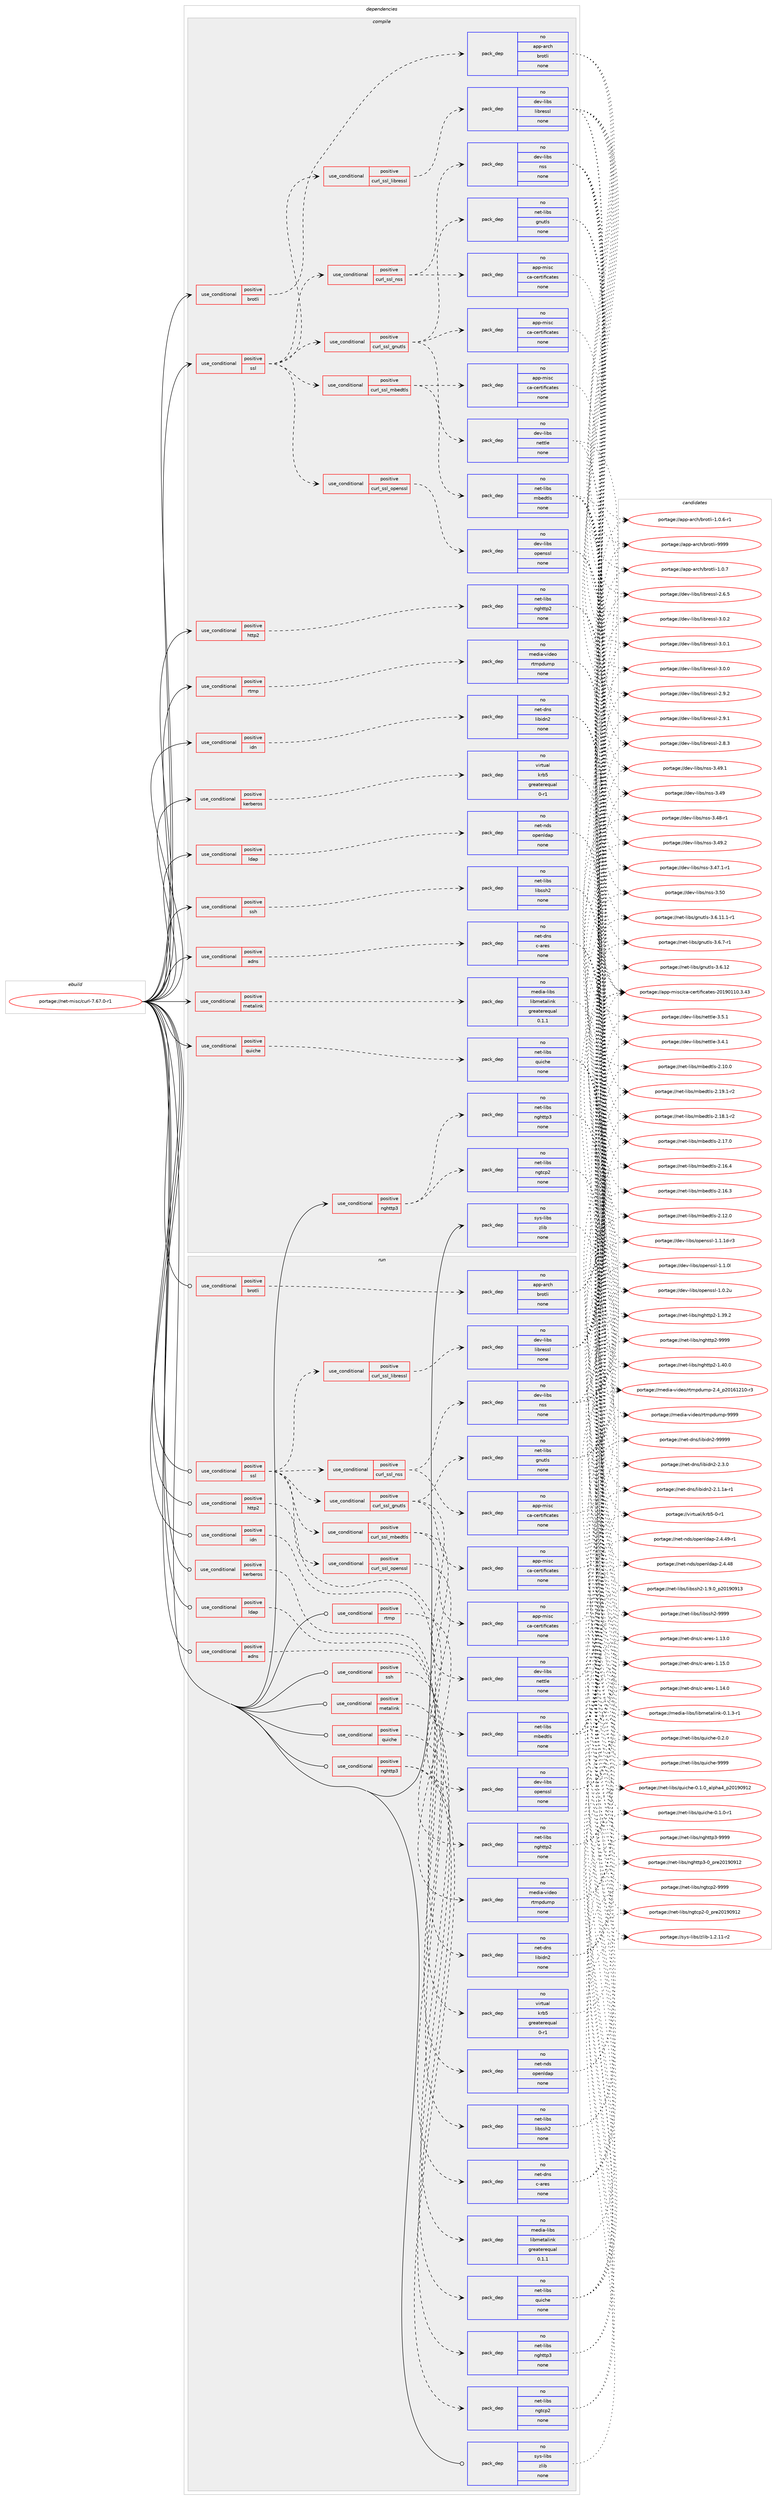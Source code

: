 digraph prolog {

# *************
# Graph options
# *************

newrank=true;
concentrate=true;
compound=true;
graph [rankdir=LR,fontname=Helvetica,fontsize=10,ranksep=1.5];#, ranksep=2.5, nodesep=0.2];
edge  [arrowhead=vee];
node  [fontname=Helvetica,fontsize=10];

# **********
# The ebuild
# **********

subgraph cluster_leftcol {
color=gray;
rank=same;
label=<<i>ebuild</i>>;
id [label="portage://net-misc/curl-7.67.0-r1", color=red, width=4, href="../net-misc/curl-7.67.0-r1.svg"];
}

# ****************
# The dependencies
# ****************

subgraph cluster_midcol {
color=gray;
label=<<i>dependencies</i>>;
subgraph cluster_compile {
fillcolor="#eeeeee";
style=filled;
label=<<i>compile</i>>;
subgraph cond15297 {
dependency75015 [label=<<TABLE BORDER="0" CELLBORDER="1" CELLSPACING="0" CELLPADDING="4"><TR><TD ROWSPAN="3" CELLPADDING="10">use_conditional</TD></TR><TR><TD>positive</TD></TR><TR><TD>adns</TD></TR></TABLE>>, shape=none, color=red];
subgraph pack58268 {
dependency75016 [label=<<TABLE BORDER="0" CELLBORDER="1" CELLSPACING="0" CELLPADDING="4" WIDTH="220"><TR><TD ROWSPAN="6" CELLPADDING="30">pack_dep</TD></TR><TR><TD WIDTH="110">no</TD></TR><TR><TD>net-dns</TD></TR><TR><TD>c-ares</TD></TR><TR><TD>none</TD></TR><TR><TD></TD></TR></TABLE>>, shape=none, color=blue];
}
dependency75015:e -> dependency75016:w [weight=20,style="dashed",arrowhead="vee"];
}
id:e -> dependency75015:w [weight=20,style="solid",arrowhead="vee"];
subgraph cond15298 {
dependency75017 [label=<<TABLE BORDER="0" CELLBORDER="1" CELLSPACING="0" CELLPADDING="4"><TR><TD ROWSPAN="3" CELLPADDING="10">use_conditional</TD></TR><TR><TD>positive</TD></TR><TR><TD>brotli</TD></TR></TABLE>>, shape=none, color=red];
subgraph pack58269 {
dependency75018 [label=<<TABLE BORDER="0" CELLBORDER="1" CELLSPACING="0" CELLPADDING="4" WIDTH="220"><TR><TD ROWSPAN="6" CELLPADDING="30">pack_dep</TD></TR><TR><TD WIDTH="110">no</TD></TR><TR><TD>app-arch</TD></TR><TR><TD>brotli</TD></TR><TR><TD>none</TD></TR><TR><TD></TD></TR></TABLE>>, shape=none, color=blue];
}
dependency75017:e -> dependency75018:w [weight=20,style="dashed",arrowhead="vee"];
}
id:e -> dependency75017:w [weight=20,style="solid",arrowhead="vee"];
subgraph cond15299 {
dependency75019 [label=<<TABLE BORDER="0" CELLBORDER="1" CELLSPACING="0" CELLPADDING="4"><TR><TD ROWSPAN="3" CELLPADDING="10">use_conditional</TD></TR><TR><TD>positive</TD></TR><TR><TD>http2</TD></TR></TABLE>>, shape=none, color=red];
subgraph pack58270 {
dependency75020 [label=<<TABLE BORDER="0" CELLBORDER="1" CELLSPACING="0" CELLPADDING="4" WIDTH="220"><TR><TD ROWSPAN="6" CELLPADDING="30">pack_dep</TD></TR><TR><TD WIDTH="110">no</TD></TR><TR><TD>net-libs</TD></TR><TR><TD>nghttp2</TD></TR><TR><TD>none</TD></TR><TR><TD></TD></TR></TABLE>>, shape=none, color=blue];
}
dependency75019:e -> dependency75020:w [weight=20,style="dashed",arrowhead="vee"];
}
id:e -> dependency75019:w [weight=20,style="solid",arrowhead="vee"];
subgraph cond15300 {
dependency75021 [label=<<TABLE BORDER="0" CELLBORDER="1" CELLSPACING="0" CELLPADDING="4"><TR><TD ROWSPAN="3" CELLPADDING="10">use_conditional</TD></TR><TR><TD>positive</TD></TR><TR><TD>idn</TD></TR></TABLE>>, shape=none, color=red];
subgraph pack58271 {
dependency75022 [label=<<TABLE BORDER="0" CELLBORDER="1" CELLSPACING="0" CELLPADDING="4" WIDTH="220"><TR><TD ROWSPAN="6" CELLPADDING="30">pack_dep</TD></TR><TR><TD WIDTH="110">no</TD></TR><TR><TD>net-dns</TD></TR><TR><TD>libidn2</TD></TR><TR><TD>none</TD></TR><TR><TD></TD></TR></TABLE>>, shape=none, color=blue];
}
dependency75021:e -> dependency75022:w [weight=20,style="dashed",arrowhead="vee"];
}
id:e -> dependency75021:w [weight=20,style="solid",arrowhead="vee"];
subgraph cond15301 {
dependency75023 [label=<<TABLE BORDER="0" CELLBORDER="1" CELLSPACING="0" CELLPADDING="4"><TR><TD ROWSPAN="3" CELLPADDING="10">use_conditional</TD></TR><TR><TD>positive</TD></TR><TR><TD>kerberos</TD></TR></TABLE>>, shape=none, color=red];
subgraph pack58272 {
dependency75024 [label=<<TABLE BORDER="0" CELLBORDER="1" CELLSPACING="0" CELLPADDING="4" WIDTH="220"><TR><TD ROWSPAN="6" CELLPADDING="30">pack_dep</TD></TR><TR><TD WIDTH="110">no</TD></TR><TR><TD>virtual</TD></TR><TR><TD>krb5</TD></TR><TR><TD>greaterequal</TD></TR><TR><TD>0-r1</TD></TR></TABLE>>, shape=none, color=blue];
}
dependency75023:e -> dependency75024:w [weight=20,style="dashed",arrowhead="vee"];
}
id:e -> dependency75023:w [weight=20,style="solid",arrowhead="vee"];
subgraph cond15302 {
dependency75025 [label=<<TABLE BORDER="0" CELLBORDER="1" CELLSPACING="0" CELLPADDING="4"><TR><TD ROWSPAN="3" CELLPADDING="10">use_conditional</TD></TR><TR><TD>positive</TD></TR><TR><TD>ldap</TD></TR></TABLE>>, shape=none, color=red];
subgraph pack58273 {
dependency75026 [label=<<TABLE BORDER="0" CELLBORDER="1" CELLSPACING="0" CELLPADDING="4" WIDTH="220"><TR><TD ROWSPAN="6" CELLPADDING="30">pack_dep</TD></TR><TR><TD WIDTH="110">no</TD></TR><TR><TD>net-nds</TD></TR><TR><TD>openldap</TD></TR><TR><TD>none</TD></TR><TR><TD></TD></TR></TABLE>>, shape=none, color=blue];
}
dependency75025:e -> dependency75026:w [weight=20,style="dashed",arrowhead="vee"];
}
id:e -> dependency75025:w [weight=20,style="solid",arrowhead="vee"];
subgraph cond15303 {
dependency75027 [label=<<TABLE BORDER="0" CELLBORDER="1" CELLSPACING="0" CELLPADDING="4"><TR><TD ROWSPAN="3" CELLPADDING="10">use_conditional</TD></TR><TR><TD>positive</TD></TR><TR><TD>metalink</TD></TR></TABLE>>, shape=none, color=red];
subgraph pack58274 {
dependency75028 [label=<<TABLE BORDER="0" CELLBORDER="1" CELLSPACING="0" CELLPADDING="4" WIDTH="220"><TR><TD ROWSPAN="6" CELLPADDING="30">pack_dep</TD></TR><TR><TD WIDTH="110">no</TD></TR><TR><TD>media-libs</TD></TR><TR><TD>libmetalink</TD></TR><TR><TD>greaterequal</TD></TR><TR><TD>0.1.1</TD></TR></TABLE>>, shape=none, color=blue];
}
dependency75027:e -> dependency75028:w [weight=20,style="dashed",arrowhead="vee"];
}
id:e -> dependency75027:w [weight=20,style="solid",arrowhead="vee"];
subgraph cond15304 {
dependency75029 [label=<<TABLE BORDER="0" CELLBORDER="1" CELLSPACING="0" CELLPADDING="4"><TR><TD ROWSPAN="3" CELLPADDING="10">use_conditional</TD></TR><TR><TD>positive</TD></TR><TR><TD>nghttp3</TD></TR></TABLE>>, shape=none, color=red];
subgraph pack58275 {
dependency75030 [label=<<TABLE BORDER="0" CELLBORDER="1" CELLSPACING="0" CELLPADDING="4" WIDTH="220"><TR><TD ROWSPAN="6" CELLPADDING="30">pack_dep</TD></TR><TR><TD WIDTH="110">no</TD></TR><TR><TD>net-libs</TD></TR><TR><TD>nghttp3</TD></TR><TR><TD>none</TD></TR><TR><TD></TD></TR></TABLE>>, shape=none, color=blue];
}
dependency75029:e -> dependency75030:w [weight=20,style="dashed",arrowhead="vee"];
subgraph pack58276 {
dependency75031 [label=<<TABLE BORDER="0" CELLBORDER="1" CELLSPACING="0" CELLPADDING="4" WIDTH="220"><TR><TD ROWSPAN="6" CELLPADDING="30">pack_dep</TD></TR><TR><TD WIDTH="110">no</TD></TR><TR><TD>net-libs</TD></TR><TR><TD>ngtcp2</TD></TR><TR><TD>none</TD></TR><TR><TD></TD></TR></TABLE>>, shape=none, color=blue];
}
dependency75029:e -> dependency75031:w [weight=20,style="dashed",arrowhead="vee"];
}
id:e -> dependency75029:w [weight=20,style="solid",arrowhead="vee"];
subgraph cond15305 {
dependency75032 [label=<<TABLE BORDER="0" CELLBORDER="1" CELLSPACING="0" CELLPADDING="4"><TR><TD ROWSPAN="3" CELLPADDING="10">use_conditional</TD></TR><TR><TD>positive</TD></TR><TR><TD>quiche</TD></TR></TABLE>>, shape=none, color=red];
subgraph pack58277 {
dependency75033 [label=<<TABLE BORDER="0" CELLBORDER="1" CELLSPACING="0" CELLPADDING="4" WIDTH="220"><TR><TD ROWSPAN="6" CELLPADDING="30">pack_dep</TD></TR><TR><TD WIDTH="110">no</TD></TR><TR><TD>net-libs</TD></TR><TR><TD>quiche</TD></TR><TR><TD>none</TD></TR><TR><TD></TD></TR></TABLE>>, shape=none, color=blue];
}
dependency75032:e -> dependency75033:w [weight=20,style="dashed",arrowhead="vee"];
}
id:e -> dependency75032:w [weight=20,style="solid",arrowhead="vee"];
subgraph cond15306 {
dependency75034 [label=<<TABLE BORDER="0" CELLBORDER="1" CELLSPACING="0" CELLPADDING="4"><TR><TD ROWSPAN="3" CELLPADDING="10">use_conditional</TD></TR><TR><TD>positive</TD></TR><TR><TD>rtmp</TD></TR></TABLE>>, shape=none, color=red];
subgraph pack58278 {
dependency75035 [label=<<TABLE BORDER="0" CELLBORDER="1" CELLSPACING="0" CELLPADDING="4" WIDTH="220"><TR><TD ROWSPAN="6" CELLPADDING="30">pack_dep</TD></TR><TR><TD WIDTH="110">no</TD></TR><TR><TD>media-video</TD></TR><TR><TD>rtmpdump</TD></TR><TR><TD>none</TD></TR><TR><TD></TD></TR></TABLE>>, shape=none, color=blue];
}
dependency75034:e -> dependency75035:w [weight=20,style="dashed",arrowhead="vee"];
}
id:e -> dependency75034:w [weight=20,style="solid",arrowhead="vee"];
subgraph cond15307 {
dependency75036 [label=<<TABLE BORDER="0" CELLBORDER="1" CELLSPACING="0" CELLPADDING="4"><TR><TD ROWSPAN="3" CELLPADDING="10">use_conditional</TD></TR><TR><TD>positive</TD></TR><TR><TD>ssh</TD></TR></TABLE>>, shape=none, color=red];
subgraph pack58279 {
dependency75037 [label=<<TABLE BORDER="0" CELLBORDER="1" CELLSPACING="0" CELLPADDING="4" WIDTH="220"><TR><TD ROWSPAN="6" CELLPADDING="30">pack_dep</TD></TR><TR><TD WIDTH="110">no</TD></TR><TR><TD>net-libs</TD></TR><TR><TD>libssh2</TD></TR><TR><TD>none</TD></TR><TR><TD></TD></TR></TABLE>>, shape=none, color=blue];
}
dependency75036:e -> dependency75037:w [weight=20,style="dashed",arrowhead="vee"];
}
id:e -> dependency75036:w [weight=20,style="solid",arrowhead="vee"];
subgraph cond15308 {
dependency75038 [label=<<TABLE BORDER="0" CELLBORDER="1" CELLSPACING="0" CELLPADDING="4"><TR><TD ROWSPAN="3" CELLPADDING="10">use_conditional</TD></TR><TR><TD>positive</TD></TR><TR><TD>ssl</TD></TR></TABLE>>, shape=none, color=red];
subgraph cond15309 {
dependency75039 [label=<<TABLE BORDER="0" CELLBORDER="1" CELLSPACING="0" CELLPADDING="4"><TR><TD ROWSPAN="3" CELLPADDING="10">use_conditional</TD></TR><TR><TD>positive</TD></TR><TR><TD>curl_ssl_gnutls</TD></TR></TABLE>>, shape=none, color=red];
subgraph pack58280 {
dependency75040 [label=<<TABLE BORDER="0" CELLBORDER="1" CELLSPACING="0" CELLPADDING="4" WIDTH="220"><TR><TD ROWSPAN="6" CELLPADDING="30">pack_dep</TD></TR><TR><TD WIDTH="110">no</TD></TR><TR><TD>net-libs</TD></TR><TR><TD>gnutls</TD></TR><TR><TD>none</TD></TR><TR><TD></TD></TR></TABLE>>, shape=none, color=blue];
}
dependency75039:e -> dependency75040:w [weight=20,style="dashed",arrowhead="vee"];
subgraph pack58281 {
dependency75041 [label=<<TABLE BORDER="0" CELLBORDER="1" CELLSPACING="0" CELLPADDING="4" WIDTH="220"><TR><TD ROWSPAN="6" CELLPADDING="30">pack_dep</TD></TR><TR><TD WIDTH="110">no</TD></TR><TR><TD>dev-libs</TD></TR><TR><TD>nettle</TD></TR><TR><TD>none</TD></TR><TR><TD></TD></TR></TABLE>>, shape=none, color=blue];
}
dependency75039:e -> dependency75041:w [weight=20,style="dashed",arrowhead="vee"];
subgraph pack58282 {
dependency75042 [label=<<TABLE BORDER="0" CELLBORDER="1" CELLSPACING="0" CELLPADDING="4" WIDTH="220"><TR><TD ROWSPAN="6" CELLPADDING="30">pack_dep</TD></TR><TR><TD WIDTH="110">no</TD></TR><TR><TD>app-misc</TD></TR><TR><TD>ca-certificates</TD></TR><TR><TD>none</TD></TR><TR><TD></TD></TR></TABLE>>, shape=none, color=blue];
}
dependency75039:e -> dependency75042:w [weight=20,style="dashed",arrowhead="vee"];
}
dependency75038:e -> dependency75039:w [weight=20,style="dashed",arrowhead="vee"];
subgraph cond15310 {
dependency75043 [label=<<TABLE BORDER="0" CELLBORDER="1" CELLSPACING="0" CELLPADDING="4"><TR><TD ROWSPAN="3" CELLPADDING="10">use_conditional</TD></TR><TR><TD>positive</TD></TR><TR><TD>curl_ssl_libressl</TD></TR></TABLE>>, shape=none, color=red];
subgraph pack58283 {
dependency75044 [label=<<TABLE BORDER="0" CELLBORDER="1" CELLSPACING="0" CELLPADDING="4" WIDTH="220"><TR><TD ROWSPAN="6" CELLPADDING="30">pack_dep</TD></TR><TR><TD WIDTH="110">no</TD></TR><TR><TD>dev-libs</TD></TR><TR><TD>libressl</TD></TR><TR><TD>none</TD></TR><TR><TD></TD></TR></TABLE>>, shape=none, color=blue];
}
dependency75043:e -> dependency75044:w [weight=20,style="dashed",arrowhead="vee"];
}
dependency75038:e -> dependency75043:w [weight=20,style="dashed",arrowhead="vee"];
subgraph cond15311 {
dependency75045 [label=<<TABLE BORDER="0" CELLBORDER="1" CELLSPACING="0" CELLPADDING="4"><TR><TD ROWSPAN="3" CELLPADDING="10">use_conditional</TD></TR><TR><TD>positive</TD></TR><TR><TD>curl_ssl_mbedtls</TD></TR></TABLE>>, shape=none, color=red];
subgraph pack58284 {
dependency75046 [label=<<TABLE BORDER="0" CELLBORDER="1" CELLSPACING="0" CELLPADDING="4" WIDTH="220"><TR><TD ROWSPAN="6" CELLPADDING="30">pack_dep</TD></TR><TR><TD WIDTH="110">no</TD></TR><TR><TD>net-libs</TD></TR><TR><TD>mbedtls</TD></TR><TR><TD>none</TD></TR><TR><TD></TD></TR></TABLE>>, shape=none, color=blue];
}
dependency75045:e -> dependency75046:w [weight=20,style="dashed",arrowhead="vee"];
subgraph pack58285 {
dependency75047 [label=<<TABLE BORDER="0" CELLBORDER="1" CELLSPACING="0" CELLPADDING="4" WIDTH="220"><TR><TD ROWSPAN="6" CELLPADDING="30">pack_dep</TD></TR><TR><TD WIDTH="110">no</TD></TR><TR><TD>app-misc</TD></TR><TR><TD>ca-certificates</TD></TR><TR><TD>none</TD></TR><TR><TD></TD></TR></TABLE>>, shape=none, color=blue];
}
dependency75045:e -> dependency75047:w [weight=20,style="dashed",arrowhead="vee"];
}
dependency75038:e -> dependency75045:w [weight=20,style="dashed",arrowhead="vee"];
subgraph cond15312 {
dependency75048 [label=<<TABLE BORDER="0" CELLBORDER="1" CELLSPACING="0" CELLPADDING="4"><TR><TD ROWSPAN="3" CELLPADDING="10">use_conditional</TD></TR><TR><TD>positive</TD></TR><TR><TD>curl_ssl_openssl</TD></TR></TABLE>>, shape=none, color=red];
subgraph pack58286 {
dependency75049 [label=<<TABLE BORDER="0" CELLBORDER="1" CELLSPACING="0" CELLPADDING="4" WIDTH="220"><TR><TD ROWSPAN="6" CELLPADDING="30">pack_dep</TD></TR><TR><TD WIDTH="110">no</TD></TR><TR><TD>dev-libs</TD></TR><TR><TD>openssl</TD></TR><TR><TD>none</TD></TR><TR><TD></TD></TR></TABLE>>, shape=none, color=blue];
}
dependency75048:e -> dependency75049:w [weight=20,style="dashed",arrowhead="vee"];
}
dependency75038:e -> dependency75048:w [weight=20,style="dashed",arrowhead="vee"];
subgraph cond15313 {
dependency75050 [label=<<TABLE BORDER="0" CELLBORDER="1" CELLSPACING="0" CELLPADDING="4"><TR><TD ROWSPAN="3" CELLPADDING="10">use_conditional</TD></TR><TR><TD>positive</TD></TR><TR><TD>curl_ssl_nss</TD></TR></TABLE>>, shape=none, color=red];
subgraph pack58287 {
dependency75051 [label=<<TABLE BORDER="0" CELLBORDER="1" CELLSPACING="0" CELLPADDING="4" WIDTH="220"><TR><TD ROWSPAN="6" CELLPADDING="30">pack_dep</TD></TR><TR><TD WIDTH="110">no</TD></TR><TR><TD>dev-libs</TD></TR><TR><TD>nss</TD></TR><TR><TD>none</TD></TR><TR><TD></TD></TR></TABLE>>, shape=none, color=blue];
}
dependency75050:e -> dependency75051:w [weight=20,style="dashed",arrowhead="vee"];
subgraph pack58288 {
dependency75052 [label=<<TABLE BORDER="0" CELLBORDER="1" CELLSPACING="0" CELLPADDING="4" WIDTH="220"><TR><TD ROWSPAN="6" CELLPADDING="30">pack_dep</TD></TR><TR><TD WIDTH="110">no</TD></TR><TR><TD>app-misc</TD></TR><TR><TD>ca-certificates</TD></TR><TR><TD>none</TD></TR><TR><TD></TD></TR></TABLE>>, shape=none, color=blue];
}
dependency75050:e -> dependency75052:w [weight=20,style="dashed",arrowhead="vee"];
}
dependency75038:e -> dependency75050:w [weight=20,style="dashed",arrowhead="vee"];
}
id:e -> dependency75038:w [weight=20,style="solid",arrowhead="vee"];
subgraph pack58289 {
dependency75053 [label=<<TABLE BORDER="0" CELLBORDER="1" CELLSPACING="0" CELLPADDING="4" WIDTH="220"><TR><TD ROWSPAN="6" CELLPADDING="30">pack_dep</TD></TR><TR><TD WIDTH="110">no</TD></TR><TR><TD>sys-libs</TD></TR><TR><TD>zlib</TD></TR><TR><TD>none</TD></TR><TR><TD></TD></TR></TABLE>>, shape=none, color=blue];
}
id:e -> dependency75053:w [weight=20,style="solid",arrowhead="vee"];
}
subgraph cluster_compileandrun {
fillcolor="#eeeeee";
style=filled;
label=<<i>compile and run</i>>;
}
subgraph cluster_run {
fillcolor="#eeeeee";
style=filled;
label=<<i>run</i>>;
subgraph cond15314 {
dependency75054 [label=<<TABLE BORDER="0" CELLBORDER="1" CELLSPACING="0" CELLPADDING="4"><TR><TD ROWSPAN="3" CELLPADDING="10">use_conditional</TD></TR><TR><TD>positive</TD></TR><TR><TD>adns</TD></TR></TABLE>>, shape=none, color=red];
subgraph pack58290 {
dependency75055 [label=<<TABLE BORDER="0" CELLBORDER="1" CELLSPACING="0" CELLPADDING="4" WIDTH="220"><TR><TD ROWSPAN="6" CELLPADDING="30">pack_dep</TD></TR><TR><TD WIDTH="110">no</TD></TR><TR><TD>net-dns</TD></TR><TR><TD>c-ares</TD></TR><TR><TD>none</TD></TR><TR><TD></TD></TR></TABLE>>, shape=none, color=blue];
}
dependency75054:e -> dependency75055:w [weight=20,style="dashed",arrowhead="vee"];
}
id:e -> dependency75054:w [weight=20,style="solid",arrowhead="odot"];
subgraph cond15315 {
dependency75056 [label=<<TABLE BORDER="0" CELLBORDER="1" CELLSPACING="0" CELLPADDING="4"><TR><TD ROWSPAN="3" CELLPADDING="10">use_conditional</TD></TR><TR><TD>positive</TD></TR><TR><TD>brotli</TD></TR></TABLE>>, shape=none, color=red];
subgraph pack58291 {
dependency75057 [label=<<TABLE BORDER="0" CELLBORDER="1" CELLSPACING="0" CELLPADDING="4" WIDTH="220"><TR><TD ROWSPAN="6" CELLPADDING="30">pack_dep</TD></TR><TR><TD WIDTH="110">no</TD></TR><TR><TD>app-arch</TD></TR><TR><TD>brotli</TD></TR><TR><TD>none</TD></TR><TR><TD></TD></TR></TABLE>>, shape=none, color=blue];
}
dependency75056:e -> dependency75057:w [weight=20,style="dashed",arrowhead="vee"];
}
id:e -> dependency75056:w [weight=20,style="solid",arrowhead="odot"];
subgraph cond15316 {
dependency75058 [label=<<TABLE BORDER="0" CELLBORDER="1" CELLSPACING="0" CELLPADDING="4"><TR><TD ROWSPAN="3" CELLPADDING="10">use_conditional</TD></TR><TR><TD>positive</TD></TR><TR><TD>http2</TD></TR></TABLE>>, shape=none, color=red];
subgraph pack58292 {
dependency75059 [label=<<TABLE BORDER="0" CELLBORDER="1" CELLSPACING="0" CELLPADDING="4" WIDTH="220"><TR><TD ROWSPAN="6" CELLPADDING="30">pack_dep</TD></TR><TR><TD WIDTH="110">no</TD></TR><TR><TD>net-libs</TD></TR><TR><TD>nghttp2</TD></TR><TR><TD>none</TD></TR><TR><TD></TD></TR></TABLE>>, shape=none, color=blue];
}
dependency75058:e -> dependency75059:w [weight=20,style="dashed",arrowhead="vee"];
}
id:e -> dependency75058:w [weight=20,style="solid",arrowhead="odot"];
subgraph cond15317 {
dependency75060 [label=<<TABLE BORDER="0" CELLBORDER="1" CELLSPACING="0" CELLPADDING="4"><TR><TD ROWSPAN="3" CELLPADDING="10">use_conditional</TD></TR><TR><TD>positive</TD></TR><TR><TD>idn</TD></TR></TABLE>>, shape=none, color=red];
subgraph pack58293 {
dependency75061 [label=<<TABLE BORDER="0" CELLBORDER="1" CELLSPACING="0" CELLPADDING="4" WIDTH="220"><TR><TD ROWSPAN="6" CELLPADDING="30">pack_dep</TD></TR><TR><TD WIDTH="110">no</TD></TR><TR><TD>net-dns</TD></TR><TR><TD>libidn2</TD></TR><TR><TD>none</TD></TR><TR><TD></TD></TR></TABLE>>, shape=none, color=blue];
}
dependency75060:e -> dependency75061:w [weight=20,style="dashed",arrowhead="vee"];
}
id:e -> dependency75060:w [weight=20,style="solid",arrowhead="odot"];
subgraph cond15318 {
dependency75062 [label=<<TABLE BORDER="0" CELLBORDER="1" CELLSPACING="0" CELLPADDING="4"><TR><TD ROWSPAN="3" CELLPADDING="10">use_conditional</TD></TR><TR><TD>positive</TD></TR><TR><TD>kerberos</TD></TR></TABLE>>, shape=none, color=red];
subgraph pack58294 {
dependency75063 [label=<<TABLE BORDER="0" CELLBORDER="1" CELLSPACING="0" CELLPADDING="4" WIDTH="220"><TR><TD ROWSPAN="6" CELLPADDING="30">pack_dep</TD></TR><TR><TD WIDTH="110">no</TD></TR><TR><TD>virtual</TD></TR><TR><TD>krb5</TD></TR><TR><TD>greaterequal</TD></TR><TR><TD>0-r1</TD></TR></TABLE>>, shape=none, color=blue];
}
dependency75062:e -> dependency75063:w [weight=20,style="dashed",arrowhead="vee"];
}
id:e -> dependency75062:w [weight=20,style="solid",arrowhead="odot"];
subgraph cond15319 {
dependency75064 [label=<<TABLE BORDER="0" CELLBORDER="1" CELLSPACING="0" CELLPADDING="4"><TR><TD ROWSPAN="3" CELLPADDING="10">use_conditional</TD></TR><TR><TD>positive</TD></TR><TR><TD>ldap</TD></TR></TABLE>>, shape=none, color=red];
subgraph pack58295 {
dependency75065 [label=<<TABLE BORDER="0" CELLBORDER="1" CELLSPACING="0" CELLPADDING="4" WIDTH="220"><TR><TD ROWSPAN="6" CELLPADDING="30">pack_dep</TD></TR><TR><TD WIDTH="110">no</TD></TR><TR><TD>net-nds</TD></TR><TR><TD>openldap</TD></TR><TR><TD>none</TD></TR><TR><TD></TD></TR></TABLE>>, shape=none, color=blue];
}
dependency75064:e -> dependency75065:w [weight=20,style="dashed",arrowhead="vee"];
}
id:e -> dependency75064:w [weight=20,style="solid",arrowhead="odot"];
subgraph cond15320 {
dependency75066 [label=<<TABLE BORDER="0" CELLBORDER="1" CELLSPACING="0" CELLPADDING="4"><TR><TD ROWSPAN="3" CELLPADDING="10">use_conditional</TD></TR><TR><TD>positive</TD></TR><TR><TD>metalink</TD></TR></TABLE>>, shape=none, color=red];
subgraph pack58296 {
dependency75067 [label=<<TABLE BORDER="0" CELLBORDER="1" CELLSPACING="0" CELLPADDING="4" WIDTH="220"><TR><TD ROWSPAN="6" CELLPADDING="30">pack_dep</TD></TR><TR><TD WIDTH="110">no</TD></TR><TR><TD>media-libs</TD></TR><TR><TD>libmetalink</TD></TR><TR><TD>greaterequal</TD></TR><TR><TD>0.1.1</TD></TR></TABLE>>, shape=none, color=blue];
}
dependency75066:e -> dependency75067:w [weight=20,style="dashed",arrowhead="vee"];
}
id:e -> dependency75066:w [weight=20,style="solid",arrowhead="odot"];
subgraph cond15321 {
dependency75068 [label=<<TABLE BORDER="0" CELLBORDER="1" CELLSPACING="0" CELLPADDING="4"><TR><TD ROWSPAN="3" CELLPADDING="10">use_conditional</TD></TR><TR><TD>positive</TD></TR><TR><TD>nghttp3</TD></TR></TABLE>>, shape=none, color=red];
subgraph pack58297 {
dependency75069 [label=<<TABLE BORDER="0" CELLBORDER="1" CELLSPACING="0" CELLPADDING="4" WIDTH="220"><TR><TD ROWSPAN="6" CELLPADDING="30">pack_dep</TD></TR><TR><TD WIDTH="110">no</TD></TR><TR><TD>net-libs</TD></TR><TR><TD>nghttp3</TD></TR><TR><TD>none</TD></TR><TR><TD></TD></TR></TABLE>>, shape=none, color=blue];
}
dependency75068:e -> dependency75069:w [weight=20,style="dashed",arrowhead="vee"];
subgraph pack58298 {
dependency75070 [label=<<TABLE BORDER="0" CELLBORDER="1" CELLSPACING="0" CELLPADDING="4" WIDTH="220"><TR><TD ROWSPAN="6" CELLPADDING="30">pack_dep</TD></TR><TR><TD WIDTH="110">no</TD></TR><TR><TD>net-libs</TD></TR><TR><TD>ngtcp2</TD></TR><TR><TD>none</TD></TR><TR><TD></TD></TR></TABLE>>, shape=none, color=blue];
}
dependency75068:e -> dependency75070:w [weight=20,style="dashed",arrowhead="vee"];
}
id:e -> dependency75068:w [weight=20,style="solid",arrowhead="odot"];
subgraph cond15322 {
dependency75071 [label=<<TABLE BORDER="0" CELLBORDER="1" CELLSPACING="0" CELLPADDING="4"><TR><TD ROWSPAN="3" CELLPADDING="10">use_conditional</TD></TR><TR><TD>positive</TD></TR><TR><TD>quiche</TD></TR></TABLE>>, shape=none, color=red];
subgraph pack58299 {
dependency75072 [label=<<TABLE BORDER="0" CELLBORDER="1" CELLSPACING="0" CELLPADDING="4" WIDTH="220"><TR><TD ROWSPAN="6" CELLPADDING="30">pack_dep</TD></TR><TR><TD WIDTH="110">no</TD></TR><TR><TD>net-libs</TD></TR><TR><TD>quiche</TD></TR><TR><TD>none</TD></TR><TR><TD></TD></TR></TABLE>>, shape=none, color=blue];
}
dependency75071:e -> dependency75072:w [weight=20,style="dashed",arrowhead="vee"];
}
id:e -> dependency75071:w [weight=20,style="solid",arrowhead="odot"];
subgraph cond15323 {
dependency75073 [label=<<TABLE BORDER="0" CELLBORDER="1" CELLSPACING="0" CELLPADDING="4"><TR><TD ROWSPAN="3" CELLPADDING="10">use_conditional</TD></TR><TR><TD>positive</TD></TR><TR><TD>rtmp</TD></TR></TABLE>>, shape=none, color=red];
subgraph pack58300 {
dependency75074 [label=<<TABLE BORDER="0" CELLBORDER="1" CELLSPACING="0" CELLPADDING="4" WIDTH="220"><TR><TD ROWSPAN="6" CELLPADDING="30">pack_dep</TD></TR><TR><TD WIDTH="110">no</TD></TR><TR><TD>media-video</TD></TR><TR><TD>rtmpdump</TD></TR><TR><TD>none</TD></TR><TR><TD></TD></TR></TABLE>>, shape=none, color=blue];
}
dependency75073:e -> dependency75074:w [weight=20,style="dashed",arrowhead="vee"];
}
id:e -> dependency75073:w [weight=20,style="solid",arrowhead="odot"];
subgraph cond15324 {
dependency75075 [label=<<TABLE BORDER="0" CELLBORDER="1" CELLSPACING="0" CELLPADDING="4"><TR><TD ROWSPAN="3" CELLPADDING="10">use_conditional</TD></TR><TR><TD>positive</TD></TR><TR><TD>ssh</TD></TR></TABLE>>, shape=none, color=red];
subgraph pack58301 {
dependency75076 [label=<<TABLE BORDER="0" CELLBORDER="1" CELLSPACING="0" CELLPADDING="4" WIDTH="220"><TR><TD ROWSPAN="6" CELLPADDING="30">pack_dep</TD></TR><TR><TD WIDTH="110">no</TD></TR><TR><TD>net-libs</TD></TR><TR><TD>libssh2</TD></TR><TR><TD>none</TD></TR><TR><TD></TD></TR></TABLE>>, shape=none, color=blue];
}
dependency75075:e -> dependency75076:w [weight=20,style="dashed",arrowhead="vee"];
}
id:e -> dependency75075:w [weight=20,style="solid",arrowhead="odot"];
subgraph cond15325 {
dependency75077 [label=<<TABLE BORDER="0" CELLBORDER="1" CELLSPACING="0" CELLPADDING="4"><TR><TD ROWSPAN="3" CELLPADDING="10">use_conditional</TD></TR><TR><TD>positive</TD></TR><TR><TD>ssl</TD></TR></TABLE>>, shape=none, color=red];
subgraph cond15326 {
dependency75078 [label=<<TABLE BORDER="0" CELLBORDER="1" CELLSPACING="0" CELLPADDING="4"><TR><TD ROWSPAN="3" CELLPADDING="10">use_conditional</TD></TR><TR><TD>positive</TD></TR><TR><TD>curl_ssl_gnutls</TD></TR></TABLE>>, shape=none, color=red];
subgraph pack58302 {
dependency75079 [label=<<TABLE BORDER="0" CELLBORDER="1" CELLSPACING="0" CELLPADDING="4" WIDTH="220"><TR><TD ROWSPAN="6" CELLPADDING="30">pack_dep</TD></TR><TR><TD WIDTH="110">no</TD></TR><TR><TD>net-libs</TD></TR><TR><TD>gnutls</TD></TR><TR><TD>none</TD></TR><TR><TD></TD></TR></TABLE>>, shape=none, color=blue];
}
dependency75078:e -> dependency75079:w [weight=20,style="dashed",arrowhead="vee"];
subgraph pack58303 {
dependency75080 [label=<<TABLE BORDER="0" CELLBORDER="1" CELLSPACING="0" CELLPADDING="4" WIDTH="220"><TR><TD ROWSPAN="6" CELLPADDING="30">pack_dep</TD></TR><TR><TD WIDTH="110">no</TD></TR><TR><TD>dev-libs</TD></TR><TR><TD>nettle</TD></TR><TR><TD>none</TD></TR><TR><TD></TD></TR></TABLE>>, shape=none, color=blue];
}
dependency75078:e -> dependency75080:w [weight=20,style="dashed",arrowhead="vee"];
subgraph pack58304 {
dependency75081 [label=<<TABLE BORDER="0" CELLBORDER="1" CELLSPACING="0" CELLPADDING="4" WIDTH="220"><TR><TD ROWSPAN="6" CELLPADDING="30">pack_dep</TD></TR><TR><TD WIDTH="110">no</TD></TR><TR><TD>app-misc</TD></TR><TR><TD>ca-certificates</TD></TR><TR><TD>none</TD></TR><TR><TD></TD></TR></TABLE>>, shape=none, color=blue];
}
dependency75078:e -> dependency75081:w [weight=20,style="dashed",arrowhead="vee"];
}
dependency75077:e -> dependency75078:w [weight=20,style="dashed",arrowhead="vee"];
subgraph cond15327 {
dependency75082 [label=<<TABLE BORDER="0" CELLBORDER="1" CELLSPACING="0" CELLPADDING="4"><TR><TD ROWSPAN="3" CELLPADDING="10">use_conditional</TD></TR><TR><TD>positive</TD></TR><TR><TD>curl_ssl_libressl</TD></TR></TABLE>>, shape=none, color=red];
subgraph pack58305 {
dependency75083 [label=<<TABLE BORDER="0" CELLBORDER="1" CELLSPACING="0" CELLPADDING="4" WIDTH="220"><TR><TD ROWSPAN="6" CELLPADDING="30">pack_dep</TD></TR><TR><TD WIDTH="110">no</TD></TR><TR><TD>dev-libs</TD></TR><TR><TD>libressl</TD></TR><TR><TD>none</TD></TR><TR><TD></TD></TR></TABLE>>, shape=none, color=blue];
}
dependency75082:e -> dependency75083:w [weight=20,style="dashed",arrowhead="vee"];
}
dependency75077:e -> dependency75082:w [weight=20,style="dashed",arrowhead="vee"];
subgraph cond15328 {
dependency75084 [label=<<TABLE BORDER="0" CELLBORDER="1" CELLSPACING="0" CELLPADDING="4"><TR><TD ROWSPAN="3" CELLPADDING="10">use_conditional</TD></TR><TR><TD>positive</TD></TR><TR><TD>curl_ssl_mbedtls</TD></TR></TABLE>>, shape=none, color=red];
subgraph pack58306 {
dependency75085 [label=<<TABLE BORDER="0" CELLBORDER="1" CELLSPACING="0" CELLPADDING="4" WIDTH="220"><TR><TD ROWSPAN="6" CELLPADDING="30">pack_dep</TD></TR><TR><TD WIDTH="110">no</TD></TR><TR><TD>net-libs</TD></TR><TR><TD>mbedtls</TD></TR><TR><TD>none</TD></TR><TR><TD></TD></TR></TABLE>>, shape=none, color=blue];
}
dependency75084:e -> dependency75085:w [weight=20,style="dashed",arrowhead="vee"];
subgraph pack58307 {
dependency75086 [label=<<TABLE BORDER="0" CELLBORDER="1" CELLSPACING="0" CELLPADDING="4" WIDTH="220"><TR><TD ROWSPAN="6" CELLPADDING="30">pack_dep</TD></TR><TR><TD WIDTH="110">no</TD></TR><TR><TD>app-misc</TD></TR><TR><TD>ca-certificates</TD></TR><TR><TD>none</TD></TR><TR><TD></TD></TR></TABLE>>, shape=none, color=blue];
}
dependency75084:e -> dependency75086:w [weight=20,style="dashed",arrowhead="vee"];
}
dependency75077:e -> dependency75084:w [weight=20,style="dashed",arrowhead="vee"];
subgraph cond15329 {
dependency75087 [label=<<TABLE BORDER="0" CELLBORDER="1" CELLSPACING="0" CELLPADDING="4"><TR><TD ROWSPAN="3" CELLPADDING="10">use_conditional</TD></TR><TR><TD>positive</TD></TR><TR><TD>curl_ssl_openssl</TD></TR></TABLE>>, shape=none, color=red];
subgraph pack58308 {
dependency75088 [label=<<TABLE BORDER="0" CELLBORDER="1" CELLSPACING="0" CELLPADDING="4" WIDTH="220"><TR><TD ROWSPAN="6" CELLPADDING="30">pack_dep</TD></TR><TR><TD WIDTH="110">no</TD></TR><TR><TD>dev-libs</TD></TR><TR><TD>openssl</TD></TR><TR><TD>none</TD></TR><TR><TD></TD></TR></TABLE>>, shape=none, color=blue];
}
dependency75087:e -> dependency75088:w [weight=20,style="dashed",arrowhead="vee"];
}
dependency75077:e -> dependency75087:w [weight=20,style="dashed",arrowhead="vee"];
subgraph cond15330 {
dependency75089 [label=<<TABLE BORDER="0" CELLBORDER="1" CELLSPACING="0" CELLPADDING="4"><TR><TD ROWSPAN="3" CELLPADDING="10">use_conditional</TD></TR><TR><TD>positive</TD></TR><TR><TD>curl_ssl_nss</TD></TR></TABLE>>, shape=none, color=red];
subgraph pack58309 {
dependency75090 [label=<<TABLE BORDER="0" CELLBORDER="1" CELLSPACING="0" CELLPADDING="4" WIDTH="220"><TR><TD ROWSPAN="6" CELLPADDING="30">pack_dep</TD></TR><TR><TD WIDTH="110">no</TD></TR><TR><TD>dev-libs</TD></TR><TR><TD>nss</TD></TR><TR><TD>none</TD></TR><TR><TD></TD></TR></TABLE>>, shape=none, color=blue];
}
dependency75089:e -> dependency75090:w [weight=20,style="dashed",arrowhead="vee"];
subgraph pack58310 {
dependency75091 [label=<<TABLE BORDER="0" CELLBORDER="1" CELLSPACING="0" CELLPADDING="4" WIDTH="220"><TR><TD ROWSPAN="6" CELLPADDING="30">pack_dep</TD></TR><TR><TD WIDTH="110">no</TD></TR><TR><TD>app-misc</TD></TR><TR><TD>ca-certificates</TD></TR><TR><TD>none</TD></TR><TR><TD></TD></TR></TABLE>>, shape=none, color=blue];
}
dependency75089:e -> dependency75091:w [weight=20,style="dashed",arrowhead="vee"];
}
dependency75077:e -> dependency75089:w [weight=20,style="dashed",arrowhead="vee"];
}
id:e -> dependency75077:w [weight=20,style="solid",arrowhead="odot"];
subgraph pack58311 {
dependency75092 [label=<<TABLE BORDER="0" CELLBORDER="1" CELLSPACING="0" CELLPADDING="4" WIDTH="220"><TR><TD ROWSPAN="6" CELLPADDING="30">pack_dep</TD></TR><TR><TD WIDTH="110">no</TD></TR><TR><TD>sys-libs</TD></TR><TR><TD>zlib</TD></TR><TR><TD>none</TD></TR><TR><TD></TD></TR></TABLE>>, shape=none, color=blue];
}
id:e -> dependency75092:w [weight=20,style="solid",arrowhead="odot"];
}
}

# **************
# The candidates
# **************

subgraph cluster_choices {
rank=same;
color=gray;
label=<<i>candidates</i>>;

subgraph choice58268 {
color=black;
nodesep=1;
choice110101116451001101154799459711410111545494649534648 [label="portage://net-dns/c-ares-1.15.0", color=red, width=4,href="../net-dns/c-ares-1.15.0.svg"];
choice110101116451001101154799459711410111545494649524648 [label="portage://net-dns/c-ares-1.14.0", color=red, width=4,href="../net-dns/c-ares-1.14.0.svg"];
choice110101116451001101154799459711410111545494649514648 [label="portage://net-dns/c-ares-1.13.0", color=red, width=4,href="../net-dns/c-ares-1.13.0.svg"];
dependency75016:e -> choice110101116451001101154799459711410111545494649534648:w [style=dotted,weight="100"];
dependency75016:e -> choice110101116451001101154799459711410111545494649524648:w [style=dotted,weight="100"];
dependency75016:e -> choice110101116451001101154799459711410111545494649514648:w [style=dotted,weight="100"];
}
subgraph choice58269 {
color=black;
nodesep=1;
choice9711211245971149910447981141111161081054557575757 [label="portage://app-arch/brotli-9999", color=red, width=4,href="../app-arch/brotli-9999.svg"];
choice971121124597114991044798114111116108105454946484655 [label="portage://app-arch/brotli-1.0.7", color=red, width=4,href="../app-arch/brotli-1.0.7.svg"];
choice9711211245971149910447981141111161081054549464846544511449 [label="portage://app-arch/brotli-1.0.6-r1", color=red, width=4,href="../app-arch/brotli-1.0.6-r1.svg"];
dependency75018:e -> choice9711211245971149910447981141111161081054557575757:w [style=dotted,weight="100"];
dependency75018:e -> choice971121124597114991044798114111116108105454946484655:w [style=dotted,weight="100"];
dependency75018:e -> choice9711211245971149910447981141111161081054549464846544511449:w [style=dotted,weight="100"];
}
subgraph choice58270 {
color=black;
nodesep=1;
choice110101116451081059811547110103104116116112504557575757 [label="portage://net-libs/nghttp2-9999", color=red, width=4,href="../net-libs/nghttp2-9999.svg"];
choice1101011164510810598115471101031041161161125045494652484648 [label="portage://net-libs/nghttp2-1.40.0", color=red, width=4,href="../net-libs/nghttp2-1.40.0.svg"];
choice1101011164510810598115471101031041161161125045494651574650 [label="portage://net-libs/nghttp2-1.39.2", color=red, width=4,href="../net-libs/nghttp2-1.39.2.svg"];
dependency75020:e -> choice110101116451081059811547110103104116116112504557575757:w [style=dotted,weight="100"];
dependency75020:e -> choice1101011164510810598115471101031041161161125045494652484648:w [style=dotted,weight="100"];
dependency75020:e -> choice1101011164510810598115471101031041161161125045494651574650:w [style=dotted,weight="100"];
}
subgraph choice58271 {
color=black;
nodesep=1;
choice11010111645100110115471081059810510011050455757575757 [label="portage://net-dns/libidn2-99999", color=red, width=4,href="../net-dns/libidn2-99999.svg"];
choice11010111645100110115471081059810510011050455046514648 [label="portage://net-dns/libidn2-2.3.0", color=red, width=4,href="../net-dns/libidn2-2.3.0.svg"];
choice11010111645100110115471081059810510011050455046494649974511449 [label="portage://net-dns/libidn2-2.1.1a-r1", color=red, width=4,href="../net-dns/libidn2-2.1.1a-r1.svg"];
dependency75022:e -> choice11010111645100110115471081059810510011050455757575757:w [style=dotted,weight="100"];
dependency75022:e -> choice11010111645100110115471081059810510011050455046514648:w [style=dotted,weight="100"];
dependency75022:e -> choice11010111645100110115471081059810510011050455046494649974511449:w [style=dotted,weight="100"];
}
subgraph choice58272 {
color=black;
nodesep=1;
choice1181051141161179710847107114985345484511449 [label="portage://virtual/krb5-0-r1", color=red, width=4,href="../virtual/krb5-0-r1.svg"];
dependency75024:e -> choice1181051141161179710847107114985345484511449:w [style=dotted,weight="100"];
}
subgraph choice58273 {
color=black;
nodesep=1;
choice110101116451101001154711111210111010810097112455046524652574511449 [label="portage://net-nds/openldap-2.4.49-r1", color=red, width=4,href="../net-nds/openldap-2.4.49-r1.svg"];
choice11010111645110100115471111121011101081009711245504652465256 [label="portage://net-nds/openldap-2.4.48", color=red, width=4,href="../net-nds/openldap-2.4.48.svg"];
dependency75026:e -> choice110101116451101001154711111210111010810097112455046524652574511449:w [style=dotted,weight="100"];
dependency75026:e -> choice11010111645110100115471111121011101081009711245504652465256:w [style=dotted,weight="100"];
}
subgraph choice58274 {
color=black;
nodesep=1;
choice1091011001059745108105981154710810598109101116971081051101074548464946514511449 [label="portage://media-libs/libmetalink-0.1.3-r1", color=red, width=4,href="../media-libs/libmetalink-0.1.3-r1.svg"];
dependency75028:e -> choice1091011001059745108105981154710810598109101116971081051101074548464946514511449:w [style=dotted,weight="100"];
}
subgraph choice58275 {
color=black;
nodesep=1;
choice110101116451081059811547110103104116116112514557575757 [label="portage://net-libs/nghttp3-9999", color=red, width=4,href="../net-libs/nghttp3-9999.svg"];
choice110101116451081059811547110103104116116112514548951121141015048495748574950 [label="portage://net-libs/nghttp3-0_pre20190912", color=red, width=4,href="../net-libs/nghttp3-0_pre20190912.svg"];
dependency75030:e -> choice110101116451081059811547110103104116116112514557575757:w [style=dotted,weight="100"];
dependency75030:e -> choice110101116451081059811547110103104116116112514548951121141015048495748574950:w [style=dotted,weight="100"];
}
subgraph choice58276 {
color=black;
nodesep=1;
choice11010111645108105981154711010311699112504557575757 [label="portage://net-libs/ngtcp2-9999", color=red, width=4,href="../net-libs/ngtcp2-9999.svg"];
choice11010111645108105981154711010311699112504548951121141015048495748574950 [label="portage://net-libs/ngtcp2-0_pre20190912", color=red, width=4,href="../net-libs/ngtcp2-0_pre20190912.svg"];
dependency75031:e -> choice11010111645108105981154711010311699112504557575757:w [style=dotted,weight="100"];
dependency75031:e -> choice11010111645108105981154711010311699112504548951121141015048495748574950:w [style=dotted,weight="100"];
}
subgraph choice58277 {
color=black;
nodesep=1;
choice110101116451081059811547113117105991041014557575757 [label="portage://net-libs/quiche-9999", color=red, width=4,href="../net-libs/quiche-9999.svg"];
choice11010111645108105981154711311710599104101454846504648 [label="portage://net-libs/quiche-0.2.0", color=red, width=4,href="../net-libs/quiche-0.2.0.svg"];
choice1101011164510810598115471131171059910410145484649464895971081121049752951125048495748574950 [label="portage://net-libs/quiche-0.1.0_alpha4_p20190912", color=red, width=4,href="../net-libs/quiche-0.1.0_alpha4_p20190912.svg"];
choice110101116451081059811547113117105991041014548464946484511449 [label="portage://net-libs/quiche-0.1.0-r1", color=red, width=4,href="../net-libs/quiche-0.1.0-r1.svg"];
dependency75033:e -> choice110101116451081059811547113117105991041014557575757:w [style=dotted,weight="100"];
dependency75033:e -> choice11010111645108105981154711311710599104101454846504648:w [style=dotted,weight="100"];
dependency75033:e -> choice1101011164510810598115471131171059910410145484649464895971081121049752951125048495748574950:w [style=dotted,weight="100"];
dependency75033:e -> choice110101116451081059811547113117105991041014548464946484511449:w [style=dotted,weight="100"];
}
subgraph choice58278 {
color=black;
nodesep=1;
choice1091011001059745118105100101111471141161091121001171091124557575757 [label="portage://media-video/rtmpdump-9999", color=red, width=4,href="../media-video/rtmpdump-9999.svg"];
choice109101100105974511810510010111147114116109112100117109112455046529511250484954495049484511451 [label="portage://media-video/rtmpdump-2.4_p20161210-r3", color=red, width=4,href="../media-video/rtmpdump-2.4_p20161210-r3.svg"];
dependency75035:e -> choice1091011001059745118105100101111471141161091121001171091124557575757:w [style=dotted,weight="100"];
dependency75035:e -> choice109101100105974511810510010111147114116109112100117109112455046529511250484954495049484511451:w [style=dotted,weight="100"];
}
subgraph choice58279 {
color=black;
nodesep=1;
choice11010111645108105981154710810598115115104504557575757 [label="portage://net-libs/libssh2-9999", color=red, width=4,href="../net-libs/libssh2-9999.svg"];
choice1101011164510810598115471081059811511510450454946574648951125048495748574951 [label="portage://net-libs/libssh2-1.9.0_p20190913", color=red, width=4,href="../net-libs/libssh2-1.9.0_p20190913.svg"];
dependency75037:e -> choice11010111645108105981154710810598115115104504557575757:w [style=dotted,weight="100"];
dependency75037:e -> choice1101011164510810598115471081059811511510450454946574648951125048495748574951:w [style=dotted,weight="100"];
}
subgraph choice58280 {
color=black;
nodesep=1;
choice1101011164510810598115471031101171161081154551465446554511449 [label="portage://net-libs/gnutls-3.6.7-r1", color=red, width=4,href="../net-libs/gnutls-3.6.7-r1.svg"];
choice11010111645108105981154710311011711610811545514654464950 [label="portage://net-libs/gnutls-3.6.12", color=red, width=4,href="../net-libs/gnutls-3.6.12.svg"];
choice1101011164510810598115471031101171161081154551465446494946494511449 [label="portage://net-libs/gnutls-3.6.11.1-r1", color=red, width=4,href="../net-libs/gnutls-3.6.11.1-r1.svg"];
dependency75040:e -> choice1101011164510810598115471031101171161081154551465446554511449:w [style=dotted,weight="100"];
dependency75040:e -> choice11010111645108105981154710311011711610811545514654464950:w [style=dotted,weight="100"];
dependency75040:e -> choice1101011164510810598115471031101171161081154551465446494946494511449:w [style=dotted,weight="100"];
}
subgraph choice58281 {
color=black;
nodesep=1;
choice100101118451081059811547110101116116108101455146534649 [label="portage://dev-libs/nettle-3.5.1", color=red, width=4,href="../dev-libs/nettle-3.5.1.svg"];
choice100101118451081059811547110101116116108101455146524649 [label="portage://dev-libs/nettle-3.4.1", color=red, width=4,href="../dev-libs/nettle-3.4.1.svg"];
dependency75041:e -> choice100101118451081059811547110101116116108101455146534649:w [style=dotted,weight="100"];
dependency75041:e -> choice100101118451081059811547110101116116108101455146524649:w [style=dotted,weight="100"];
}
subgraph choice58282 {
color=black;
nodesep=1;
choice971121124510910511599479997459910111411610510210599971161011154550484957484949484651465251 [label="portage://app-misc/ca-certificates-20190110.3.43", color=red, width=4,href="../app-misc/ca-certificates-20190110.3.43.svg"];
dependency75042:e -> choice971121124510910511599479997459910111411610510210599971161011154550484957484949484651465251:w [style=dotted,weight="100"];
}
subgraph choice58283 {
color=black;
nodesep=1;
choice10010111845108105981154710810598114101115115108455146484650 [label="portage://dev-libs/libressl-3.0.2", color=red, width=4,href="../dev-libs/libressl-3.0.2.svg"];
choice10010111845108105981154710810598114101115115108455146484649 [label="portage://dev-libs/libressl-3.0.1", color=red, width=4,href="../dev-libs/libressl-3.0.1.svg"];
choice10010111845108105981154710810598114101115115108455146484648 [label="portage://dev-libs/libressl-3.0.0", color=red, width=4,href="../dev-libs/libressl-3.0.0.svg"];
choice10010111845108105981154710810598114101115115108455046574650 [label="portage://dev-libs/libressl-2.9.2", color=red, width=4,href="../dev-libs/libressl-2.9.2.svg"];
choice10010111845108105981154710810598114101115115108455046574649 [label="portage://dev-libs/libressl-2.9.1", color=red, width=4,href="../dev-libs/libressl-2.9.1.svg"];
choice10010111845108105981154710810598114101115115108455046564651 [label="portage://dev-libs/libressl-2.8.3", color=red, width=4,href="../dev-libs/libressl-2.8.3.svg"];
choice10010111845108105981154710810598114101115115108455046544653 [label="portage://dev-libs/libressl-2.6.5", color=red, width=4,href="../dev-libs/libressl-2.6.5.svg"];
dependency75044:e -> choice10010111845108105981154710810598114101115115108455146484650:w [style=dotted,weight="100"];
dependency75044:e -> choice10010111845108105981154710810598114101115115108455146484649:w [style=dotted,weight="100"];
dependency75044:e -> choice10010111845108105981154710810598114101115115108455146484648:w [style=dotted,weight="100"];
dependency75044:e -> choice10010111845108105981154710810598114101115115108455046574650:w [style=dotted,weight="100"];
dependency75044:e -> choice10010111845108105981154710810598114101115115108455046574649:w [style=dotted,weight="100"];
dependency75044:e -> choice10010111845108105981154710810598114101115115108455046564651:w [style=dotted,weight="100"];
dependency75044:e -> choice10010111845108105981154710810598114101115115108455046544653:w [style=dotted,weight="100"];
}
subgraph choice58284 {
color=black;
nodesep=1;
choice11010111645108105981154710998101100116108115455046495746494511450 [label="portage://net-libs/mbedtls-2.19.1-r2", color=red, width=4,href="../net-libs/mbedtls-2.19.1-r2.svg"];
choice11010111645108105981154710998101100116108115455046495646494511450 [label="portage://net-libs/mbedtls-2.18.1-r2", color=red, width=4,href="../net-libs/mbedtls-2.18.1-r2.svg"];
choice1101011164510810598115471099810110011610811545504649554648 [label="portage://net-libs/mbedtls-2.17.0", color=red, width=4,href="../net-libs/mbedtls-2.17.0.svg"];
choice1101011164510810598115471099810110011610811545504649544652 [label="portage://net-libs/mbedtls-2.16.4", color=red, width=4,href="../net-libs/mbedtls-2.16.4.svg"];
choice1101011164510810598115471099810110011610811545504649544651 [label="portage://net-libs/mbedtls-2.16.3", color=red, width=4,href="../net-libs/mbedtls-2.16.3.svg"];
choice1101011164510810598115471099810110011610811545504649504648 [label="portage://net-libs/mbedtls-2.12.0", color=red, width=4,href="../net-libs/mbedtls-2.12.0.svg"];
choice1101011164510810598115471099810110011610811545504649484648 [label="portage://net-libs/mbedtls-2.10.0", color=red, width=4,href="../net-libs/mbedtls-2.10.0.svg"];
dependency75046:e -> choice11010111645108105981154710998101100116108115455046495746494511450:w [style=dotted,weight="100"];
dependency75046:e -> choice11010111645108105981154710998101100116108115455046495646494511450:w [style=dotted,weight="100"];
dependency75046:e -> choice1101011164510810598115471099810110011610811545504649554648:w [style=dotted,weight="100"];
dependency75046:e -> choice1101011164510810598115471099810110011610811545504649544652:w [style=dotted,weight="100"];
dependency75046:e -> choice1101011164510810598115471099810110011610811545504649544651:w [style=dotted,weight="100"];
dependency75046:e -> choice1101011164510810598115471099810110011610811545504649504648:w [style=dotted,weight="100"];
dependency75046:e -> choice1101011164510810598115471099810110011610811545504649484648:w [style=dotted,weight="100"];
}
subgraph choice58285 {
color=black;
nodesep=1;
choice971121124510910511599479997459910111411610510210599971161011154550484957484949484651465251 [label="portage://app-misc/ca-certificates-20190110.3.43", color=red, width=4,href="../app-misc/ca-certificates-20190110.3.43.svg"];
dependency75047:e -> choice971121124510910511599479997459910111411610510210599971161011154550484957484949484651465251:w [style=dotted,weight="100"];
}
subgraph choice58286 {
color=black;
nodesep=1;
choice1001011184510810598115471111121011101151151084549464946491004511451 [label="portage://dev-libs/openssl-1.1.1d-r3", color=red, width=4,href="../dev-libs/openssl-1.1.1d-r3.svg"];
choice100101118451081059811547111112101110115115108454946494648108 [label="portage://dev-libs/openssl-1.1.0l", color=red, width=4,href="../dev-libs/openssl-1.1.0l.svg"];
choice100101118451081059811547111112101110115115108454946484650117 [label="portage://dev-libs/openssl-1.0.2u", color=red, width=4,href="../dev-libs/openssl-1.0.2u.svg"];
dependency75049:e -> choice1001011184510810598115471111121011101151151084549464946491004511451:w [style=dotted,weight="100"];
dependency75049:e -> choice100101118451081059811547111112101110115115108454946494648108:w [style=dotted,weight="100"];
dependency75049:e -> choice100101118451081059811547111112101110115115108454946484650117:w [style=dotted,weight="100"];
}
subgraph choice58287 {
color=black;
nodesep=1;
choice1001011184510810598115471101151154551465348 [label="portage://dev-libs/nss-3.50", color=red, width=4,href="../dev-libs/nss-3.50.svg"];
choice10010111845108105981154711011511545514652574650 [label="portage://dev-libs/nss-3.49.2", color=red, width=4,href="../dev-libs/nss-3.49.2.svg"];
choice10010111845108105981154711011511545514652574649 [label="portage://dev-libs/nss-3.49.1", color=red, width=4,href="../dev-libs/nss-3.49.1.svg"];
choice1001011184510810598115471101151154551465257 [label="portage://dev-libs/nss-3.49", color=red, width=4,href="../dev-libs/nss-3.49.svg"];
choice10010111845108105981154711011511545514652564511449 [label="portage://dev-libs/nss-3.48-r1", color=red, width=4,href="../dev-libs/nss-3.48-r1.svg"];
choice100101118451081059811547110115115455146525546494511449 [label="portage://dev-libs/nss-3.47.1-r1", color=red, width=4,href="../dev-libs/nss-3.47.1-r1.svg"];
dependency75051:e -> choice1001011184510810598115471101151154551465348:w [style=dotted,weight="100"];
dependency75051:e -> choice10010111845108105981154711011511545514652574650:w [style=dotted,weight="100"];
dependency75051:e -> choice10010111845108105981154711011511545514652574649:w [style=dotted,weight="100"];
dependency75051:e -> choice1001011184510810598115471101151154551465257:w [style=dotted,weight="100"];
dependency75051:e -> choice10010111845108105981154711011511545514652564511449:w [style=dotted,weight="100"];
dependency75051:e -> choice100101118451081059811547110115115455146525546494511449:w [style=dotted,weight="100"];
}
subgraph choice58288 {
color=black;
nodesep=1;
choice971121124510910511599479997459910111411610510210599971161011154550484957484949484651465251 [label="portage://app-misc/ca-certificates-20190110.3.43", color=red, width=4,href="../app-misc/ca-certificates-20190110.3.43.svg"];
dependency75052:e -> choice971121124510910511599479997459910111411610510210599971161011154550484957484949484651465251:w [style=dotted,weight="100"];
}
subgraph choice58289 {
color=black;
nodesep=1;
choice11512111545108105981154712210810598454946504649494511450 [label="portage://sys-libs/zlib-1.2.11-r2", color=red, width=4,href="../sys-libs/zlib-1.2.11-r2.svg"];
dependency75053:e -> choice11512111545108105981154712210810598454946504649494511450:w [style=dotted,weight="100"];
}
subgraph choice58290 {
color=black;
nodesep=1;
choice110101116451001101154799459711410111545494649534648 [label="portage://net-dns/c-ares-1.15.0", color=red, width=4,href="../net-dns/c-ares-1.15.0.svg"];
choice110101116451001101154799459711410111545494649524648 [label="portage://net-dns/c-ares-1.14.0", color=red, width=4,href="../net-dns/c-ares-1.14.0.svg"];
choice110101116451001101154799459711410111545494649514648 [label="portage://net-dns/c-ares-1.13.0", color=red, width=4,href="../net-dns/c-ares-1.13.0.svg"];
dependency75055:e -> choice110101116451001101154799459711410111545494649534648:w [style=dotted,weight="100"];
dependency75055:e -> choice110101116451001101154799459711410111545494649524648:w [style=dotted,weight="100"];
dependency75055:e -> choice110101116451001101154799459711410111545494649514648:w [style=dotted,weight="100"];
}
subgraph choice58291 {
color=black;
nodesep=1;
choice9711211245971149910447981141111161081054557575757 [label="portage://app-arch/brotli-9999", color=red, width=4,href="../app-arch/brotli-9999.svg"];
choice971121124597114991044798114111116108105454946484655 [label="portage://app-arch/brotli-1.0.7", color=red, width=4,href="../app-arch/brotli-1.0.7.svg"];
choice9711211245971149910447981141111161081054549464846544511449 [label="portage://app-arch/brotli-1.0.6-r1", color=red, width=4,href="../app-arch/brotli-1.0.6-r1.svg"];
dependency75057:e -> choice9711211245971149910447981141111161081054557575757:w [style=dotted,weight="100"];
dependency75057:e -> choice971121124597114991044798114111116108105454946484655:w [style=dotted,weight="100"];
dependency75057:e -> choice9711211245971149910447981141111161081054549464846544511449:w [style=dotted,weight="100"];
}
subgraph choice58292 {
color=black;
nodesep=1;
choice110101116451081059811547110103104116116112504557575757 [label="portage://net-libs/nghttp2-9999", color=red, width=4,href="../net-libs/nghttp2-9999.svg"];
choice1101011164510810598115471101031041161161125045494652484648 [label="portage://net-libs/nghttp2-1.40.0", color=red, width=4,href="../net-libs/nghttp2-1.40.0.svg"];
choice1101011164510810598115471101031041161161125045494651574650 [label="portage://net-libs/nghttp2-1.39.2", color=red, width=4,href="../net-libs/nghttp2-1.39.2.svg"];
dependency75059:e -> choice110101116451081059811547110103104116116112504557575757:w [style=dotted,weight="100"];
dependency75059:e -> choice1101011164510810598115471101031041161161125045494652484648:w [style=dotted,weight="100"];
dependency75059:e -> choice1101011164510810598115471101031041161161125045494651574650:w [style=dotted,weight="100"];
}
subgraph choice58293 {
color=black;
nodesep=1;
choice11010111645100110115471081059810510011050455757575757 [label="portage://net-dns/libidn2-99999", color=red, width=4,href="../net-dns/libidn2-99999.svg"];
choice11010111645100110115471081059810510011050455046514648 [label="portage://net-dns/libidn2-2.3.0", color=red, width=4,href="../net-dns/libidn2-2.3.0.svg"];
choice11010111645100110115471081059810510011050455046494649974511449 [label="portage://net-dns/libidn2-2.1.1a-r1", color=red, width=4,href="../net-dns/libidn2-2.1.1a-r1.svg"];
dependency75061:e -> choice11010111645100110115471081059810510011050455757575757:w [style=dotted,weight="100"];
dependency75061:e -> choice11010111645100110115471081059810510011050455046514648:w [style=dotted,weight="100"];
dependency75061:e -> choice11010111645100110115471081059810510011050455046494649974511449:w [style=dotted,weight="100"];
}
subgraph choice58294 {
color=black;
nodesep=1;
choice1181051141161179710847107114985345484511449 [label="portage://virtual/krb5-0-r1", color=red, width=4,href="../virtual/krb5-0-r1.svg"];
dependency75063:e -> choice1181051141161179710847107114985345484511449:w [style=dotted,weight="100"];
}
subgraph choice58295 {
color=black;
nodesep=1;
choice110101116451101001154711111210111010810097112455046524652574511449 [label="portage://net-nds/openldap-2.4.49-r1", color=red, width=4,href="../net-nds/openldap-2.4.49-r1.svg"];
choice11010111645110100115471111121011101081009711245504652465256 [label="portage://net-nds/openldap-2.4.48", color=red, width=4,href="../net-nds/openldap-2.4.48.svg"];
dependency75065:e -> choice110101116451101001154711111210111010810097112455046524652574511449:w [style=dotted,weight="100"];
dependency75065:e -> choice11010111645110100115471111121011101081009711245504652465256:w [style=dotted,weight="100"];
}
subgraph choice58296 {
color=black;
nodesep=1;
choice1091011001059745108105981154710810598109101116971081051101074548464946514511449 [label="portage://media-libs/libmetalink-0.1.3-r1", color=red, width=4,href="../media-libs/libmetalink-0.1.3-r1.svg"];
dependency75067:e -> choice1091011001059745108105981154710810598109101116971081051101074548464946514511449:w [style=dotted,weight="100"];
}
subgraph choice58297 {
color=black;
nodesep=1;
choice110101116451081059811547110103104116116112514557575757 [label="portage://net-libs/nghttp3-9999", color=red, width=4,href="../net-libs/nghttp3-9999.svg"];
choice110101116451081059811547110103104116116112514548951121141015048495748574950 [label="portage://net-libs/nghttp3-0_pre20190912", color=red, width=4,href="../net-libs/nghttp3-0_pre20190912.svg"];
dependency75069:e -> choice110101116451081059811547110103104116116112514557575757:w [style=dotted,weight="100"];
dependency75069:e -> choice110101116451081059811547110103104116116112514548951121141015048495748574950:w [style=dotted,weight="100"];
}
subgraph choice58298 {
color=black;
nodesep=1;
choice11010111645108105981154711010311699112504557575757 [label="portage://net-libs/ngtcp2-9999", color=red, width=4,href="../net-libs/ngtcp2-9999.svg"];
choice11010111645108105981154711010311699112504548951121141015048495748574950 [label="portage://net-libs/ngtcp2-0_pre20190912", color=red, width=4,href="../net-libs/ngtcp2-0_pre20190912.svg"];
dependency75070:e -> choice11010111645108105981154711010311699112504557575757:w [style=dotted,weight="100"];
dependency75070:e -> choice11010111645108105981154711010311699112504548951121141015048495748574950:w [style=dotted,weight="100"];
}
subgraph choice58299 {
color=black;
nodesep=1;
choice110101116451081059811547113117105991041014557575757 [label="portage://net-libs/quiche-9999", color=red, width=4,href="../net-libs/quiche-9999.svg"];
choice11010111645108105981154711311710599104101454846504648 [label="portage://net-libs/quiche-0.2.0", color=red, width=4,href="../net-libs/quiche-0.2.0.svg"];
choice1101011164510810598115471131171059910410145484649464895971081121049752951125048495748574950 [label="portage://net-libs/quiche-0.1.0_alpha4_p20190912", color=red, width=4,href="../net-libs/quiche-0.1.0_alpha4_p20190912.svg"];
choice110101116451081059811547113117105991041014548464946484511449 [label="portage://net-libs/quiche-0.1.0-r1", color=red, width=4,href="../net-libs/quiche-0.1.0-r1.svg"];
dependency75072:e -> choice110101116451081059811547113117105991041014557575757:w [style=dotted,weight="100"];
dependency75072:e -> choice11010111645108105981154711311710599104101454846504648:w [style=dotted,weight="100"];
dependency75072:e -> choice1101011164510810598115471131171059910410145484649464895971081121049752951125048495748574950:w [style=dotted,weight="100"];
dependency75072:e -> choice110101116451081059811547113117105991041014548464946484511449:w [style=dotted,weight="100"];
}
subgraph choice58300 {
color=black;
nodesep=1;
choice1091011001059745118105100101111471141161091121001171091124557575757 [label="portage://media-video/rtmpdump-9999", color=red, width=4,href="../media-video/rtmpdump-9999.svg"];
choice109101100105974511810510010111147114116109112100117109112455046529511250484954495049484511451 [label="portage://media-video/rtmpdump-2.4_p20161210-r3", color=red, width=4,href="../media-video/rtmpdump-2.4_p20161210-r3.svg"];
dependency75074:e -> choice1091011001059745118105100101111471141161091121001171091124557575757:w [style=dotted,weight="100"];
dependency75074:e -> choice109101100105974511810510010111147114116109112100117109112455046529511250484954495049484511451:w [style=dotted,weight="100"];
}
subgraph choice58301 {
color=black;
nodesep=1;
choice11010111645108105981154710810598115115104504557575757 [label="portage://net-libs/libssh2-9999", color=red, width=4,href="../net-libs/libssh2-9999.svg"];
choice1101011164510810598115471081059811511510450454946574648951125048495748574951 [label="portage://net-libs/libssh2-1.9.0_p20190913", color=red, width=4,href="../net-libs/libssh2-1.9.0_p20190913.svg"];
dependency75076:e -> choice11010111645108105981154710810598115115104504557575757:w [style=dotted,weight="100"];
dependency75076:e -> choice1101011164510810598115471081059811511510450454946574648951125048495748574951:w [style=dotted,weight="100"];
}
subgraph choice58302 {
color=black;
nodesep=1;
choice1101011164510810598115471031101171161081154551465446554511449 [label="portage://net-libs/gnutls-3.6.7-r1", color=red, width=4,href="../net-libs/gnutls-3.6.7-r1.svg"];
choice11010111645108105981154710311011711610811545514654464950 [label="portage://net-libs/gnutls-3.6.12", color=red, width=4,href="../net-libs/gnutls-3.6.12.svg"];
choice1101011164510810598115471031101171161081154551465446494946494511449 [label="portage://net-libs/gnutls-3.6.11.1-r1", color=red, width=4,href="../net-libs/gnutls-3.6.11.1-r1.svg"];
dependency75079:e -> choice1101011164510810598115471031101171161081154551465446554511449:w [style=dotted,weight="100"];
dependency75079:e -> choice11010111645108105981154710311011711610811545514654464950:w [style=dotted,weight="100"];
dependency75079:e -> choice1101011164510810598115471031101171161081154551465446494946494511449:w [style=dotted,weight="100"];
}
subgraph choice58303 {
color=black;
nodesep=1;
choice100101118451081059811547110101116116108101455146534649 [label="portage://dev-libs/nettle-3.5.1", color=red, width=4,href="../dev-libs/nettle-3.5.1.svg"];
choice100101118451081059811547110101116116108101455146524649 [label="portage://dev-libs/nettle-3.4.1", color=red, width=4,href="../dev-libs/nettle-3.4.1.svg"];
dependency75080:e -> choice100101118451081059811547110101116116108101455146534649:w [style=dotted,weight="100"];
dependency75080:e -> choice100101118451081059811547110101116116108101455146524649:w [style=dotted,weight="100"];
}
subgraph choice58304 {
color=black;
nodesep=1;
choice971121124510910511599479997459910111411610510210599971161011154550484957484949484651465251 [label="portage://app-misc/ca-certificates-20190110.3.43", color=red, width=4,href="../app-misc/ca-certificates-20190110.3.43.svg"];
dependency75081:e -> choice971121124510910511599479997459910111411610510210599971161011154550484957484949484651465251:w [style=dotted,weight="100"];
}
subgraph choice58305 {
color=black;
nodesep=1;
choice10010111845108105981154710810598114101115115108455146484650 [label="portage://dev-libs/libressl-3.0.2", color=red, width=4,href="../dev-libs/libressl-3.0.2.svg"];
choice10010111845108105981154710810598114101115115108455146484649 [label="portage://dev-libs/libressl-3.0.1", color=red, width=4,href="../dev-libs/libressl-3.0.1.svg"];
choice10010111845108105981154710810598114101115115108455146484648 [label="portage://dev-libs/libressl-3.0.0", color=red, width=4,href="../dev-libs/libressl-3.0.0.svg"];
choice10010111845108105981154710810598114101115115108455046574650 [label="portage://dev-libs/libressl-2.9.2", color=red, width=4,href="../dev-libs/libressl-2.9.2.svg"];
choice10010111845108105981154710810598114101115115108455046574649 [label="portage://dev-libs/libressl-2.9.1", color=red, width=4,href="../dev-libs/libressl-2.9.1.svg"];
choice10010111845108105981154710810598114101115115108455046564651 [label="portage://dev-libs/libressl-2.8.3", color=red, width=4,href="../dev-libs/libressl-2.8.3.svg"];
choice10010111845108105981154710810598114101115115108455046544653 [label="portage://dev-libs/libressl-2.6.5", color=red, width=4,href="../dev-libs/libressl-2.6.5.svg"];
dependency75083:e -> choice10010111845108105981154710810598114101115115108455146484650:w [style=dotted,weight="100"];
dependency75083:e -> choice10010111845108105981154710810598114101115115108455146484649:w [style=dotted,weight="100"];
dependency75083:e -> choice10010111845108105981154710810598114101115115108455146484648:w [style=dotted,weight="100"];
dependency75083:e -> choice10010111845108105981154710810598114101115115108455046574650:w [style=dotted,weight="100"];
dependency75083:e -> choice10010111845108105981154710810598114101115115108455046574649:w [style=dotted,weight="100"];
dependency75083:e -> choice10010111845108105981154710810598114101115115108455046564651:w [style=dotted,weight="100"];
dependency75083:e -> choice10010111845108105981154710810598114101115115108455046544653:w [style=dotted,weight="100"];
}
subgraph choice58306 {
color=black;
nodesep=1;
choice11010111645108105981154710998101100116108115455046495746494511450 [label="portage://net-libs/mbedtls-2.19.1-r2", color=red, width=4,href="../net-libs/mbedtls-2.19.1-r2.svg"];
choice11010111645108105981154710998101100116108115455046495646494511450 [label="portage://net-libs/mbedtls-2.18.1-r2", color=red, width=4,href="../net-libs/mbedtls-2.18.1-r2.svg"];
choice1101011164510810598115471099810110011610811545504649554648 [label="portage://net-libs/mbedtls-2.17.0", color=red, width=4,href="../net-libs/mbedtls-2.17.0.svg"];
choice1101011164510810598115471099810110011610811545504649544652 [label="portage://net-libs/mbedtls-2.16.4", color=red, width=4,href="../net-libs/mbedtls-2.16.4.svg"];
choice1101011164510810598115471099810110011610811545504649544651 [label="portage://net-libs/mbedtls-2.16.3", color=red, width=4,href="../net-libs/mbedtls-2.16.3.svg"];
choice1101011164510810598115471099810110011610811545504649504648 [label="portage://net-libs/mbedtls-2.12.0", color=red, width=4,href="../net-libs/mbedtls-2.12.0.svg"];
choice1101011164510810598115471099810110011610811545504649484648 [label="portage://net-libs/mbedtls-2.10.0", color=red, width=4,href="../net-libs/mbedtls-2.10.0.svg"];
dependency75085:e -> choice11010111645108105981154710998101100116108115455046495746494511450:w [style=dotted,weight="100"];
dependency75085:e -> choice11010111645108105981154710998101100116108115455046495646494511450:w [style=dotted,weight="100"];
dependency75085:e -> choice1101011164510810598115471099810110011610811545504649554648:w [style=dotted,weight="100"];
dependency75085:e -> choice1101011164510810598115471099810110011610811545504649544652:w [style=dotted,weight="100"];
dependency75085:e -> choice1101011164510810598115471099810110011610811545504649544651:w [style=dotted,weight="100"];
dependency75085:e -> choice1101011164510810598115471099810110011610811545504649504648:w [style=dotted,weight="100"];
dependency75085:e -> choice1101011164510810598115471099810110011610811545504649484648:w [style=dotted,weight="100"];
}
subgraph choice58307 {
color=black;
nodesep=1;
choice971121124510910511599479997459910111411610510210599971161011154550484957484949484651465251 [label="portage://app-misc/ca-certificates-20190110.3.43", color=red, width=4,href="../app-misc/ca-certificates-20190110.3.43.svg"];
dependency75086:e -> choice971121124510910511599479997459910111411610510210599971161011154550484957484949484651465251:w [style=dotted,weight="100"];
}
subgraph choice58308 {
color=black;
nodesep=1;
choice1001011184510810598115471111121011101151151084549464946491004511451 [label="portage://dev-libs/openssl-1.1.1d-r3", color=red, width=4,href="../dev-libs/openssl-1.1.1d-r3.svg"];
choice100101118451081059811547111112101110115115108454946494648108 [label="portage://dev-libs/openssl-1.1.0l", color=red, width=4,href="../dev-libs/openssl-1.1.0l.svg"];
choice100101118451081059811547111112101110115115108454946484650117 [label="portage://dev-libs/openssl-1.0.2u", color=red, width=4,href="../dev-libs/openssl-1.0.2u.svg"];
dependency75088:e -> choice1001011184510810598115471111121011101151151084549464946491004511451:w [style=dotted,weight="100"];
dependency75088:e -> choice100101118451081059811547111112101110115115108454946494648108:w [style=dotted,weight="100"];
dependency75088:e -> choice100101118451081059811547111112101110115115108454946484650117:w [style=dotted,weight="100"];
}
subgraph choice58309 {
color=black;
nodesep=1;
choice1001011184510810598115471101151154551465348 [label="portage://dev-libs/nss-3.50", color=red, width=4,href="../dev-libs/nss-3.50.svg"];
choice10010111845108105981154711011511545514652574650 [label="portage://dev-libs/nss-3.49.2", color=red, width=4,href="../dev-libs/nss-3.49.2.svg"];
choice10010111845108105981154711011511545514652574649 [label="portage://dev-libs/nss-3.49.1", color=red, width=4,href="../dev-libs/nss-3.49.1.svg"];
choice1001011184510810598115471101151154551465257 [label="portage://dev-libs/nss-3.49", color=red, width=4,href="../dev-libs/nss-3.49.svg"];
choice10010111845108105981154711011511545514652564511449 [label="portage://dev-libs/nss-3.48-r1", color=red, width=4,href="../dev-libs/nss-3.48-r1.svg"];
choice100101118451081059811547110115115455146525546494511449 [label="portage://dev-libs/nss-3.47.1-r1", color=red, width=4,href="../dev-libs/nss-3.47.1-r1.svg"];
dependency75090:e -> choice1001011184510810598115471101151154551465348:w [style=dotted,weight="100"];
dependency75090:e -> choice10010111845108105981154711011511545514652574650:w [style=dotted,weight="100"];
dependency75090:e -> choice10010111845108105981154711011511545514652574649:w [style=dotted,weight="100"];
dependency75090:e -> choice1001011184510810598115471101151154551465257:w [style=dotted,weight="100"];
dependency75090:e -> choice10010111845108105981154711011511545514652564511449:w [style=dotted,weight="100"];
dependency75090:e -> choice100101118451081059811547110115115455146525546494511449:w [style=dotted,weight="100"];
}
subgraph choice58310 {
color=black;
nodesep=1;
choice971121124510910511599479997459910111411610510210599971161011154550484957484949484651465251 [label="portage://app-misc/ca-certificates-20190110.3.43", color=red, width=4,href="../app-misc/ca-certificates-20190110.3.43.svg"];
dependency75091:e -> choice971121124510910511599479997459910111411610510210599971161011154550484957484949484651465251:w [style=dotted,weight="100"];
}
subgraph choice58311 {
color=black;
nodesep=1;
choice11512111545108105981154712210810598454946504649494511450 [label="portage://sys-libs/zlib-1.2.11-r2", color=red, width=4,href="../sys-libs/zlib-1.2.11-r2.svg"];
dependency75092:e -> choice11512111545108105981154712210810598454946504649494511450:w [style=dotted,weight="100"];
}
}

}
